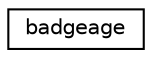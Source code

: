 digraph "Graphical Class Hierarchy"
{
 // LATEX_PDF_SIZE
  edge [fontname="Helvetica",fontsize="10",labelfontname="Helvetica",labelfontsize="10"];
  node [fontname="Helvetica",fontsize="10",shape=record];
  rankdir="LR";
  Node0 [label="badgeage",height=0.2,width=0.4,color="black", fillcolor="white", style="filled",URL="$structbadgeage.html",tooltip=" "];
}
